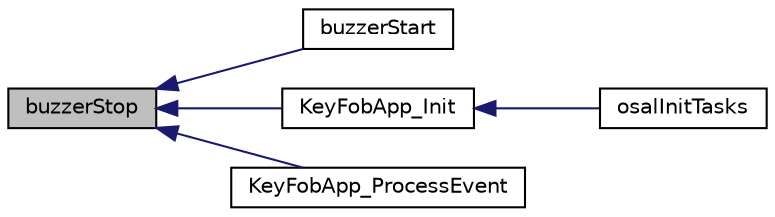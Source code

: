 digraph "buzzerStop"
{
  edge [fontname="Helvetica",fontsize="10",labelfontname="Helvetica",labelfontsize="10"];
  node [fontname="Helvetica",fontsize="10",shape=record];
  rankdir="LR";
  Node1 [label="buzzerStop",height=0.2,width=0.4,color="black", fillcolor="grey75", style="filled" fontcolor="black"];
  Node1 -> Node2 [dir="back",color="midnightblue",fontsize="10",style="solid",fontname="Helvetica"];
  Node2 [label="buzzerStart",height=0.2,width=0.4,color="black", fillcolor="white", style="filled",URL="$buzzer_8h.html#a7baa4b31798f5930e3eb668bfb45ab4d",tooltip="Starts the buzzer. "];
  Node1 -> Node3 [dir="back",color="midnightblue",fontsize="10",style="solid",fontname="Helvetica"];
  Node3 [label="KeyFobApp_Init",height=0.2,width=0.4,color="black", fillcolor="white", style="filled",URL="$keyfobdemo_8h.html#a1f00cbcb76e97e9623514c3b41975921"];
  Node3 -> Node4 [dir="back",color="midnightblue",fontsize="10",style="solid",fontname="Helvetica"];
  Node4 [label="osalInitTasks",height=0.2,width=0.4,color="black", fillcolor="white", style="filled",URL="$_o_s_a_l___key_fob_demo_8c.html#a7ad49ef9f96d7753c3e77e0e69231bb2"];
  Node1 -> Node5 [dir="back",color="midnightblue",fontsize="10",style="solid",fontname="Helvetica"];
  Node5 [label="KeyFobApp_ProcessEvent",height=0.2,width=0.4,color="black", fillcolor="white", style="filled",URL="$keyfobdemo_8h.html#aaee63bfba219af672a3382b4d0e23e92"];
}
